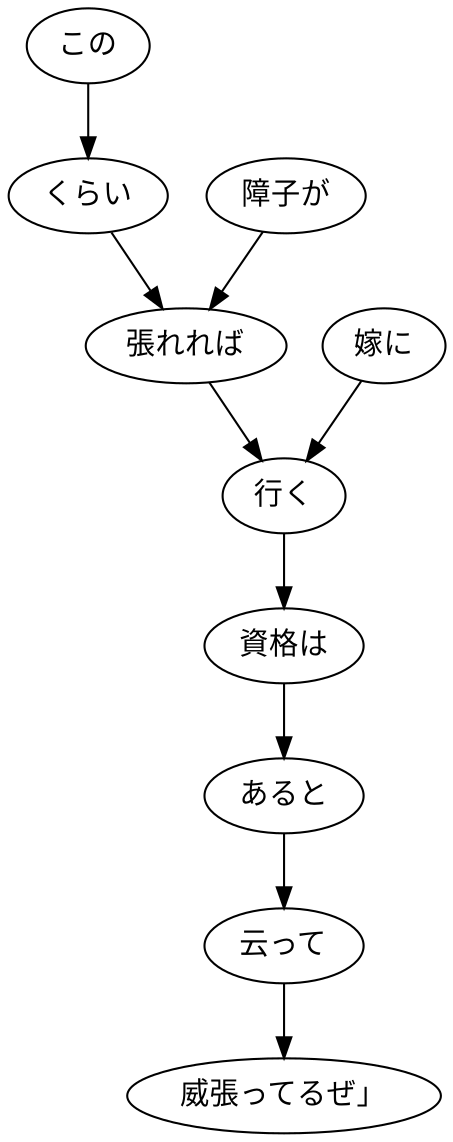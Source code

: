 digraph graph7484 {
	node0 [label="この"];
	node1 [label="くらい"];
	node2 [label="障子が"];
	node3 [label="張れれば"];
	node4 [label="嫁に"];
	node5 [label="行く"];
	node6 [label="資格は"];
	node7 [label="あると"];
	node8 [label="云って"];
	node9 [label="威張ってるぜ」"];
	node0 -> node1;
	node1 -> node3;
	node2 -> node3;
	node3 -> node5;
	node4 -> node5;
	node5 -> node6;
	node6 -> node7;
	node7 -> node8;
	node8 -> node9;
}
